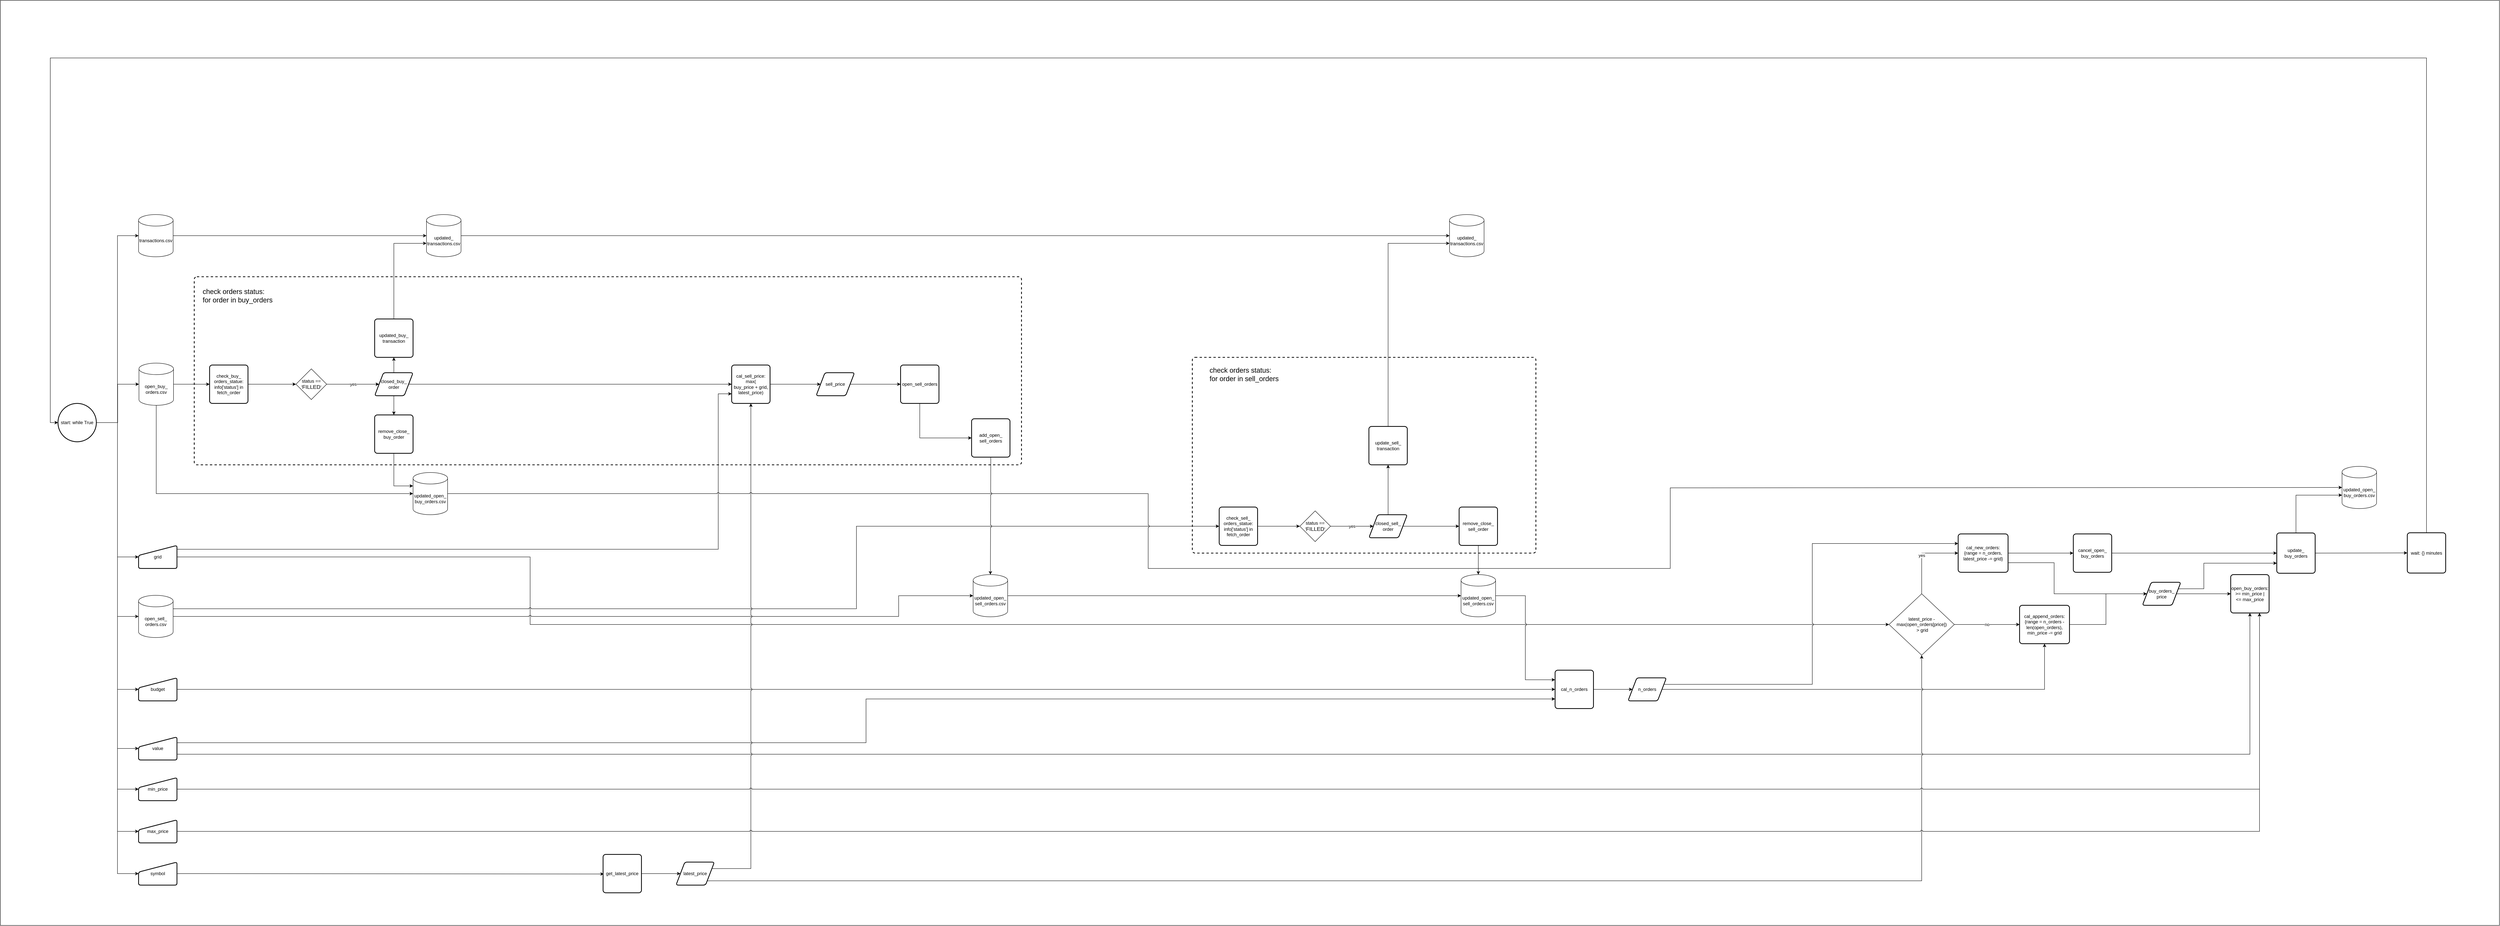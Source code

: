 <mxfile version="14.6.9" type="device"><diagram id="f5mVPfsXdtGENbM9XvMS" name="Page-1"><mxGraphModel dx="2310" dy="1952" grid="1" gridSize="10" guides="1" tooltips="1" connect="1" arrows="1" fold="1" page="1" pageScale="1" pageWidth="827" pageHeight="1169" math="0" shadow="0"><root><mxCell id="0"/><mxCell id="1" parent="0"/><mxCell id="9h_0IYDXSVExPguerDW6-75" value="" style="rounded=0;whiteSpace=wrap;html=1;" parent="1" vertex="1"><mxGeometry x="-60" y="-780" width="6510" height="2410" as="geometry"/></mxCell><mxCell id="5OpOtD_I8flMYm3MXkPd-127" value="" style="rounded=1;whiteSpace=wrap;html=1;absoluteArcSize=1;arcSize=14;strokeWidth=2;dashed=1;" parent="1" vertex="1"><mxGeometry x="3045" y="150" width="895" height="510" as="geometry"/></mxCell><mxCell id="5OpOtD_I8flMYm3MXkPd-48" value="" style="rounded=1;whiteSpace=wrap;html=1;absoluteArcSize=1;arcSize=14;strokeWidth=2;dashed=1;" parent="1" vertex="1"><mxGeometry x="445" y="-60" width="2155" height="490" as="geometry"/></mxCell><mxCell id="5OpOtD_I8flMYm3MXkPd-26" style="edgeStyle=orthogonalEdgeStyle;rounded=0;orthogonalLoop=1;jettySize=auto;html=1;exitX=1;exitY=0.25;exitDx=0;exitDy=0;entryX=0;entryY=0.75;entryDx=0;entryDy=0;" parent="1" source="H-YxS2hZJfycBOiEiJs1-59" target="7lfr4XU2orA8rDSMy-5t-47" edge="1"><mxGeometry relative="1" as="geometry"><Array as="points"><mxPoint x="400" y="650"/><mxPoint x="1810" y="650"/><mxPoint x="1810" y="245"/></Array></mxGeometry></mxCell><mxCell id="9h_0IYDXSVExPguerDW6-46" style="edgeStyle=orthogonalEdgeStyle;rounded=0;jumpStyle=arc;orthogonalLoop=1;jettySize=auto;html=1;exitX=1;exitY=0.5;exitDx=0;exitDy=0;entryX=0;entryY=0.5;entryDx=0;entryDy=0;" parent="1" source="H-YxS2hZJfycBOiEiJs1-59" target="9h_0IYDXSVExPguerDW6-41" edge="1"><mxGeometry relative="1" as="geometry"><Array as="points"><mxPoint x="1320" y="670"/><mxPoint x="1320" y="846"/></Array></mxGeometry></mxCell><mxCell id="H-YxS2hZJfycBOiEiJs1-59" value="grid" style="html=1;strokeWidth=2;shape=manualInput;whiteSpace=wrap;rounded=1;size=26;arcSize=11;" parent="1" vertex="1"><mxGeometry x="300" y="640" width="100" height="60" as="geometry"/></mxCell><mxCell id="7lfr4XU2orA8rDSMy-5t-11" style="edgeStyle=orthogonalEdgeStyle;rounded=0;orthogonalLoop=1;jettySize=auto;html=1;exitX=1;exitY=0.5;exitDx=0;exitDy=0;exitPerimeter=0;entryX=0;entryY=0.5;entryDx=0;entryDy=0;" parent="1" source="7lfr4XU2orA8rDSMy-5t-7" target="7lfr4XU2orA8rDSMy-5t-10" edge="1"><mxGeometry relative="1" as="geometry"/></mxCell><mxCell id="9h_0IYDXSVExPguerDW6-18" style="edgeStyle=orthogonalEdgeStyle;rounded=0;jumpStyle=arc;orthogonalLoop=1;jettySize=auto;html=1;exitX=0.5;exitY=1;exitDx=0;exitDy=0;exitPerimeter=0;entryX=0;entryY=0.5;entryDx=0;entryDy=0;entryPerimeter=0;" parent="1" source="7lfr4XU2orA8rDSMy-5t-7" target="9h_0IYDXSVExPguerDW6-12" edge="1"><mxGeometry relative="1" as="geometry"/></mxCell><mxCell id="7lfr4XU2orA8rDSMy-5t-7" value="open_buy_&lt;br&gt;orders.csv" style="shape=cylinder3;whiteSpace=wrap;html=1;boundedLbl=1;backgroundOutline=1;size=15;" parent="1" vertex="1"><mxGeometry x="301" y="165" width="90" height="110" as="geometry"/></mxCell><mxCell id="M30aGDG6GKs77SfI0vbl-20" style="edgeStyle=orthogonalEdgeStyle;rounded=0;orthogonalLoop=1;jettySize=auto;html=1;exitX=1;exitY=0.5;exitDx=0;exitDy=0;entryX=0;entryY=0.5;entryDx=0;entryDy=0;" parent="1" source="7lfr4XU2orA8rDSMy-5t-10" target="M30aGDG6GKs77SfI0vbl-19" edge="1"><mxGeometry relative="1" as="geometry"/></mxCell><mxCell id="7lfr4XU2orA8rDSMy-5t-10" value="check_buy_&lt;br&gt;orders_statue:&lt;br&gt;info['status'] in&lt;br&gt;fetch_order" style="rounded=1;whiteSpace=wrap;html=1;absoluteArcSize=1;arcSize=14;strokeWidth=2;" parent="1" vertex="1"><mxGeometry x="485" y="170" width="100" height="100" as="geometry"/></mxCell><mxCell id="5OpOtD_I8flMYm3MXkPd-81" style="edgeStyle=orthogonalEdgeStyle;rounded=0;jumpStyle=arc;orthogonalLoop=1;jettySize=auto;html=1;exitX=0.5;exitY=0;exitDx=0;exitDy=0;entryX=0.5;entryY=1;entryDx=0;entryDy=0;" parent="1" source="7lfr4XU2orA8rDSMy-5t-12" target="5OpOtD_I8flMYm3MXkPd-72" edge="1"><mxGeometry relative="1" as="geometry"/></mxCell><mxCell id="9h_0IYDXSVExPguerDW6-16" style="edgeStyle=orthogonalEdgeStyle;rounded=0;jumpStyle=arc;orthogonalLoop=1;jettySize=auto;html=1;exitX=0.5;exitY=1;exitDx=0;exitDy=0;entryX=0.5;entryY=0;entryDx=0;entryDy=0;" parent="1" source="7lfr4XU2orA8rDSMy-5t-12" target="9h_0IYDXSVExPguerDW6-13" edge="1"><mxGeometry relative="1" as="geometry"/></mxCell><mxCell id="_sNlen9qHOJflm99pNWJ-1" style="edgeStyle=orthogonalEdgeStyle;rounded=0;orthogonalLoop=1;jettySize=auto;html=1;exitX=1;exitY=0.5;exitDx=0;exitDy=0;entryX=0;entryY=0.5;entryDx=0;entryDy=0;" parent="1" source="7lfr4XU2orA8rDSMy-5t-12" target="7lfr4XU2orA8rDSMy-5t-47" edge="1"><mxGeometry relative="1" as="geometry"/></mxCell><mxCell id="7lfr4XU2orA8rDSMy-5t-12" value="&lt;span&gt;closed_buy&lt;/span&gt;&lt;span&gt;_&lt;br&gt;order&lt;/span&gt;" style="shape=parallelogram;html=1;strokeWidth=2;perimeter=parallelogramPerimeter;whiteSpace=wrap;rounded=1;arcSize=12;size=0.23;" parent="1" vertex="1"><mxGeometry x="915" y="190" width="100" height="60" as="geometry"/></mxCell><mxCell id="5OpOtD_I8flMYm3MXkPd-5" style="edgeStyle=orthogonalEdgeStyle;rounded=0;orthogonalLoop=1;jettySize=auto;html=1;exitX=1;exitY=0.5;exitDx=0;exitDy=0;" parent="1" source="7lfr4XU2orA8rDSMy-5t-47" target="5OpOtD_I8flMYm3MXkPd-4" edge="1"><mxGeometry relative="1" as="geometry"/></mxCell><mxCell id="7lfr4XU2orA8rDSMy-5t-47" value="cal_sell_price:&lt;br&gt;max(&lt;br&gt;buy_price + grid,&lt;br&gt;latest_price)" style="rounded=1;whiteSpace=wrap;html=1;absoluteArcSize=1;arcSize=14;strokeWidth=2;" parent="1" vertex="1"><mxGeometry x="1845" y="170" width="100" height="100" as="geometry"/></mxCell><mxCell id="M30aGDG6GKs77SfI0vbl-22" value="yes" style="edgeStyle=orthogonalEdgeStyle;rounded=0;orthogonalLoop=1;jettySize=auto;html=1;exitX=1;exitY=0.5;exitDx=0;exitDy=0;entryX=0;entryY=0.5;entryDx=0;entryDy=0;" parent="1" source="M30aGDG6GKs77SfI0vbl-19" target="7lfr4XU2orA8rDSMy-5t-12" edge="1"><mxGeometry relative="1" as="geometry"/></mxCell><mxCell id="M30aGDG6GKs77SfI0vbl-19" value="&lt;span&gt;status&amp;nbsp;&lt;/span&gt;&lt;span style=&quot;text-align: left&quot;&gt;== '&lt;/span&gt;&lt;span style=&quot;text-align: left ; font-size: 14px ; background-color: rgb(255 , 255 , 255)&quot;&gt;FILLED&lt;/span&gt;&lt;span style=&quot;text-align: left&quot;&gt;'&lt;/span&gt;&lt;span style=&quot;text-align: left&quot;&gt;&lt;br&gt;&lt;/span&gt;" style="rhombus;whiteSpace=wrap;html=1;" parent="1" vertex="1"><mxGeometry x="710" y="180" width="80" height="80" as="geometry"/></mxCell><mxCell id="5OpOtD_I8flMYm3MXkPd-30" style="edgeStyle=orthogonalEdgeStyle;rounded=0;orthogonalLoop=1;jettySize=auto;html=1;exitX=1;exitY=0.5;exitDx=0;exitDy=0;entryX=0;entryY=0.5;entryDx=0;entryDy=0;" parent="1" source="5OpOtD_I8flMYm3MXkPd-4" target="5OpOtD_I8flMYm3MXkPd-29" edge="1"><mxGeometry relative="1" as="geometry"/></mxCell><mxCell id="TJJ73Jh6fHnEuCJrn0eD-7" style="edgeStyle=orthogonalEdgeStyle;rounded=0;jumpStyle=arc;orthogonalLoop=1;jettySize=auto;html=1;exitX=0.5;exitY=1;exitDx=0;exitDy=0;entryX=0;entryY=0.5;entryDx=0;entryDy=0;" parent="1" source="5OpOtD_I8flMYm3MXkPd-29" target="TJJ73Jh6fHnEuCJrn0eD-6" edge="1"><mxGeometry relative="1" as="geometry"/></mxCell><mxCell id="5OpOtD_I8flMYm3MXkPd-4" value="sell_price" style="shape=parallelogram;html=1;strokeWidth=2;perimeter=parallelogramPerimeter;whiteSpace=wrap;rounded=1;arcSize=12;size=0.23;" parent="1" vertex="1"><mxGeometry x="2065" y="190" width="100" height="60" as="geometry"/></mxCell><mxCell id="5OpOtD_I8flMYm3MXkPd-28" style="edgeStyle=orthogonalEdgeStyle;rounded=0;orthogonalLoop=1;jettySize=auto;html=1;exitX=1;exitY=0.5;exitDx=0;exitDy=0;exitPerimeter=0;entryX=0;entryY=0.5;entryDx=0;entryDy=0;" parent="1" source="5OpOtD_I8flMYm3MXkPd-20" target="H-YxS2hZJfycBOiEiJs1-59" edge="1"><mxGeometry relative="1" as="geometry"><mxPoint x="300" y="400" as="targetPoint"/></mxGeometry></mxCell><mxCell id="5OpOtD_I8flMYm3MXkPd-60" style="edgeStyle=orthogonalEdgeStyle;rounded=0;jumpStyle=arc;orthogonalLoop=1;jettySize=auto;html=1;exitX=1;exitY=0.5;exitDx=0;exitDy=0;exitPerimeter=0;entryX=0;entryY=0.5;entryDx=0;entryDy=0;entryPerimeter=0;" parent="1" source="5OpOtD_I8flMYm3MXkPd-20" target="5OpOtD_I8flMYm3MXkPd-59" edge="1"><mxGeometry relative="1" as="geometry"><mxPoint x="300" y="845" as="targetPoint"/></mxGeometry></mxCell><mxCell id="5OpOtD_I8flMYm3MXkPd-79" style="edgeStyle=orthogonalEdgeStyle;rounded=0;jumpStyle=arc;orthogonalLoop=1;jettySize=auto;html=1;exitX=1;exitY=0.5;exitDx=0;exitDy=0;exitPerimeter=0;entryX=0;entryY=0.5;entryDx=0;entryDy=0;entryPerimeter=0;" parent="1" source="5OpOtD_I8flMYm3MXkPd-20" target="5OpOtD_I8flMYm3MXkPd-78" edge="1"><mxGeometry relative="1" as="geometry"><mxPoint x="300" y="-167" as="targetPoint"/></mxGeometry></mxCell><mxCell id="5OpOtD_I8flMYm3MXkPd-93" style="edgeStyle=orthogonalEdgeStyle;rounded=0;jumpStyle=arc;orthogonalLoop=1;jettySize=auto;html=1;exitX=1;exitY=0.5;exitDx=0;exitDy=0;exitPerimeter=0;entryX=0;entryY=0.5;entryDx=0;entryDy=0;" parent="1" source="5OpOtD_I8flMYm3MXkPd-20" target="5OpOtD_I8flMYm3MXkPd-92" edge="1"><mxGeometry relative="1" as="geometry"/></mxCell><mxCell id="5OpOtD_I8flMYm3MXkPd-110" style="edgeStyle=orthogonalEdgeStyle;rounded=0;jumpStyle=arc;orthogonalLoop=1;jettySize=auto;html=1;exitX=1;exitY=0.5;exitDx=0;exitDy=0;exitPerimeter=0;entryX=0;entryY=0.5;entryDx=0;entryDy=0;" parent="1" source="5OpOtD_I8flMYm3MXkPd-20" target="5OpOtD_I8flMYm3MXkPd-109" edge="1"><mxGeometry relative="1" as="geometry"/></mxCell><mxCell id="5OpOtD_I8flMYm3MXkPd-125" style="edgeStyle=orthogonalEdgeStyle;rounded=0;jumpStyle=arc;orthogonalLoop=1;jettySize=auto;html=1;exitX=1;exitY=0.5;exitDx=0;exitDy=0;exitPerimeter=0;entryX=0;entryY=0.5;entryDx=0;entryDy=0;" parent="1" source="5OpOtD_I8flMYm3MXkPd-20" target="5OpOtD_I8flMYm3MXkPd-123" edge="1"><mxGeometry relative="1" as="geometry"/></mxCell><mxCell id="5OpOtD_I8flMYm3MXkPd-132" style="edgeStyle=orthogonalEdgeStyle;rounded=0;jumpStyle=arc;orthogonalLoop=1;jettySize=auto;html=1;exitX=1;exitY=0.5;exitDx=0;exitDy=0;exitPerimeter=0;entryX=0;entryY=0.5;entryDx=0;entryDy=0;" parent="1" source="5OpOtD_I8flMYm3MXkPd-20" target="5OpOtD_I8flMYm3MXkPd-131" edge="1"><mxGeometry relative="1" as="geometry"/></mxCell><mxCell id="5OpOtD_I8flMYm3MXkPd-133" style="edgeStyle=orthogonalEdgeStyle;rounded=0;jumpStyle=arc;orthogonalLoop=1;jettySize=auto;html=1;exitX=1;exitY=0.5;exitDx=0;exitDy=0;exitPerimeter=0;entryX=0;entryY=0.5;entryDx=0;entryDy=0;" parent="1" source="5OpOtD_I8flMYm3MXkPd-20" target="5OpOtD_I8flMYm3MXkPd-129" edge="1"><mxGeometry relative="1" as="geometry"/></mxCell><mxCell id="9h_0IYDXSVExPguerDW6-20" style="edgeStyle=orthogonalEdgeStyle;rounded=0;jumpStyle=arc;orthogonalLoop=1;jettySize=auto;html=1;exitX=1;exitY=0.5;exitDx=0;exitDy=0;exitPerimeter=0;" parent="1" source="5OpOtD_I8flMYm3MXkPd-20" target="7lfr4XU2orA8rDSMy-5t-7" edge="1"><mxGeometry relative="1" as="geometry"/></mxCell><mxCell id="5OpOtD_I8flMYm3MXkPd-20" value="start: while True" style="strokeWidth=2;html=1;shape=mxgraph.flowchart.start_2;whiteSpace=wrap;" parent="1" vertex="1"><mxGeometry x="90" y="270" width="100" height="100" as="geometry"/></mxCell><mxCell id="5OpOtD_I8flMYm3MXkPd-29" value="open_sell_orders" style="rounded=1;whiteSpace=wrap;html=1;absoluteArcSize=1;arcSize=14;strokeWidth=2;" parent="1" vertex="1"><mxGeometry x="2285" y="170" width="100" height="100" as="geometry"/></mxCell><mxCell id="5OpOtD_I8flMYm3MXkPd-49" value="&lt;font style=&quot;font-size: 18px&quot;&gt;check orders status:&lt;br&gt;for order in buy_orders&lt;/font&gt;" style="text;html=1;strokeColor=none;fillColor=none;align=left;verticalAlign=middle;whiteSpace=wrap;rounded=0;dashed=1;" parent="1" vertex="1"><mxGeometry x="465" y="-50" width="210" height="80" as="geometry"/></mxCell><mxCell id="5OpOtD_I8flMYm3MXkPd-63" style="edgeStyle=orthogonalEdgeStyle;rounded=0;jumpStyle=arc;orthogonalLoop=1;jettySize=auto;html=1;exitX=1;exitY=0;exitDx=0;exitDy=35;exitPerimeter=0;entryX=0;entryY=0.5;entryDx=0;entryDy=0;" parent="1" source="5OpOtD_I8flMYm3MXkPd-59" target="5OpOtD_I8flMYm3MXkPd-62" edge="1"><mxGeometry relative="1" as="geometry"><Array as="points"><mxPoint x="2170" y="805"/><mxPoint x="2170" y="590"/></Array></mxGeometry></mxCell><mxCell id="TJJ73Jh6fHnEuCJrn0eD-10" style="edgeStyle=orthogonalEdgeStyle;rounded=0;jumpStyle=arc;orthogonalLoop=1;jettySize=auto;html=1;exitX=1;exitY=0.5;exitDx=0;exitDy=0;exitPerimeter=0;entryX=0;entryY=0.5;entryDx=0;entryDy=0;entryPerimeter=0;" parent="1" source="5OpOtD_I8flMYm3MXkPd-59" target="TJJ73Jh6fHnEuCJrn0eD-8" edge="1"><mxGeometry relative="1" as="geometry"><Array as="points"><mxPoint x="2280" y="825"/><mxPoint x="2280" y="771"/></Array></mxGeometry></mxCell><mxCell id="5OpOtD_I8flMYm3MXkPd-59" value="open_sell_&lt;br&gt;orders.csv" style="shape=cylinder3;whiteSpace=wrap;html=1;boundedLbl=1;backgroundOutline=1;size=15;" parent="1" vertex="1"><mxGeometry x="300" y="770" width="90" height="110" as="geometry"/></mxCell><mxCell id="5OpOtD_I8flMYm3MXkPd-65" style="edgeStyle=orthogonalEdgeStyle;rounded=0;jumpStyle=arc;orthogonalLoop=1;jettySize=auto;html=1;exitX=1;exitY=0.5;exitDx=0;exitDy=0;entryX=0;entryY=0.5;entryDx=0;entryDy=0;" parent="1" source="5OpOtD_I8flMYm3MXkPd-62" target="5OpOtD_I8flMYm3MXkPd-64" edge="1"><mxGeometry relative="1" as="geometry"/></mxCell><mxCell id="5OpOtD_I8flMYm3MXkPd-62" value="check_sell_&lt;br&gt;orders_statue:&lt;br&gt;info['status'] in&lt;br&gt;fetch_order" style="rounded=1;whiteSpace=wrap;html=1;absoluteArcSize=1;arcSize=14;strokeWidth=2;" parent="1" vertex="1"><mxGeometry x="3115" y="540" width="100" height="100" as="geometry"/></mxCell><mxCell id="5OpOtD_I8flMYm3MXkPd-67" value="yes" style="edgeStyle=orthogonalEdgeStyle;rounded=0;jumpStyle=arc;orthogonalLoop=1;jettySize=auto;html=1;exitX=1;exitY=0.5;exitDx=0;exitDy=0;entryX=0;entryY=0.5;entryDx=0;entryDy=0;" parent="1" source="5OpOtD_I8flMYm3MXkPd-64" target="5OpOtD_I8flMYm3MXkPd-66" edge="1"><mxGeometry relative="1" as="geometry"/></mxCell><mxCell id="5OpOtD_I8flMYm3MXkPd-64" value="&lt;span&gt;status&amp;nbsp;&lt;/span&gt;&lt;span style=&quot;text-align: left&quot;&gt;== '&lt;/span&gt;&lt;span style=&quot;text-align: left ; font-size: 14px ; background-color: rgb(255 , 255 , 255)&quot;&gt;FILLED&lt;/span&gt;&lt;span style=&quot;text-align: left&quot;&gt;'&lt;/span&gt;&lt;span style=&quot;text-align: left&quot;&gt;&lt;br&gt;&lt;/span&gt;" style="rhombus;whiteSpace=wrap;html=1;" parent="1" vertex="1"><mxGeometry x="3325" y="550" width="80" height="80" as="geometry"/></mxCell><mxCell id="9h_0IYDXSVExPguerDW6-11" style="edgeStyle=orthogonalEdgeStyle;rounded=0;jumpStyle=arc;orthogonalLoop=1;jettySize=auto;html=1;exitX=0.5;exitY=0;exitDx=0;exitDy=0;entryX=0.5;entryY=1;entryDx=0;entryDy=0;" parent="1" source="5OpOtD_I8flMYm3MXkPd-66" target="9h_0IYDXSVExPguerDW6-9" edge="1"><mxGeometry relative="1" as="geometry"/></mxCell><mxCell id="TJJ73Jh6fHnEuCJrn0eD-2" style="edgeStyle=orthogonalEdgeStyle;rounded=0;orthogonalLoop=1;jettySize=auto;html=1;exitX=1;exitY=0.5;exitDx=0;exitDy=0;entryX=0;entryY=0.5;entryDx=0;entryDy=0;" parent="1" source="5OpOtD_I8flMYm3MXkPd-66" target="TJJ73Jh6fHnEuCJrn0eD-1" edge="1"><mxGeometry relative="1" as="geometry"/></mxCell><mxCell id="5OpOtD_I8flMYm3MXkPd-66" value="&lt;span&gt;closed_sell&lt;/span&gt;&lt;span&gt;_&lt;br&gt;order&lt;/span&gt;" style="shape=parallelogram;html=1;strokeWidth=2;perimeter=parallelogramPerimeter;whiteSpace=wrap;rounded=1;arcSize=12;size=0.23;" parent="1" vertex="1"><mxGeometry x="3505" y="560" width="100" height="60" as="geometry"/></mxCell><mxCell id="5OpOtD_I8flMYm3MXkPd-83" style="edgeStyle=orthogonalEdgeStyle;rounded=0;jumpStyle=arc;orthogonalLoop=1;jettySize=auto;html=1;exitX=0.5;exitY=0;exitDx=0;exitDy=0;entryX=0;entryY=0;entryDx=0;entryDy=75;entryPerimeter=0;" parent="1" source="5OpOtD_I8flMYm3MXkPd-72" target="5OpOtD_I8flMYm3MXkPd-82" edge="1"><mxGeometry relative="1" as="geometry"/></mxCell><mxCell id="5OpOtD_I8flMYm3MXkPd-72" value="updated_buy_&lt;br&gt;transaction" style="rounded=1;whiteSpace=wrap;html=1;absoluteArcSize=1;arcSize=14;strokeWidth=2;" parent="1" vertex="1"><mxGeometry x="915" y="50" width="100" height="100" as="geometry"/></mxCell><mxCell id="5OpOtD_I8flMYm3MXkPd-84" style="edgeStyle=orthogonalEdgeStyle;rounded=0;jumpStyle=arc;orthogonalLoop=1;jettySize=auto;html=1;exitX=1;exitY=0.5;exitDx=0;exitDy=0;exitPerimeter=0;entryX=0;entryY=0.5;entryDx=0;entryDy=0;entryPerimeter=0;" parent="1" source="5OpOtD_I8flMYm3MXkPd-78" target="5OpOtD_I8flMYm3MXkPd-82" edge="1"><mxGeometry relative="1" as="geometry"/></mxCell><mxCell id="5OpOtD_I8flMYm3MXkPd-78" value="transactions.csv" style="shape=cylinder3;whiteSpace=wrap;html=1;boundedLbl=1;backgroundOutline=1;size=15;" parent="1" vertex="1"><mxGeometry x="300" y="-222" width="90" height="110" as="geometry"/></mxCell><mxCell id="5OpOtD_I8flMYm3MXkPd-86" style="edgeStyle=orthogonalEdgeStyle;rounded=0;jumpStyle=arc;orthogonalLoop=1;jettySize=auto;html=1;exitX=1;exitY=0.5;exitDx=0;exitDy=0;exitPerimeter=0;" parent="1" source="5OpOtD_I8flMYm3MXkPd-82" target="5OpOtD_I8flMYm3MXkPd-85" edge="1"><mxGeometry relative="1" as="geometry"/></mxCell><mxCell id="5OpOtD_I8flMYm3MXkPd-82" value="updated_&lt;br&gt;transactions.csv" style="shape=cylinder3;whiteSpace=wrap;html=1;boundedLbl=1;backgroundOutline=1;size=15;" parent="1" vertex="1"><mxGeometry x="1050" y="-222" width="90" height="110" as="geometry"/></mxCell><mxCell id="5OpOtD_I8flMYm3MXkPd-85" value="updated_&lt;br&gt;transactions.csv" style="shape=cylinder3;whiteSpace=wrap;html=1;boundedLbl=1;backgroundOutline=1;size=15;" parent="1" vertex="1"><mxGeometry x="3715" y="-222" width="90" height="110" as="geometry"/></mxCell><mxCell id="5OpOtD_I8flMYm3MXkPd-106" style="edgeStyle=orthogonalEdgeStyle;rounded=0;jumpStyle=arc;orthogonalLoop=1;jettySize=auto;html=1;exitX=1;exitY=0.5;exitDx=0;exitDy=0;entryX=0;entryY=0.5;entryDx=0;entryDy=0;" parent="1" source="5OpOtD_I8flMYm3MXkPd-92" target="5OpOtD_I8flMYm3MXkPd-94" edge="1"><mxGeometry relative="1" as="geometry"/></mxCell><mxCell id="5OpOtD_I8flMYm3MXkPd-92" value="budget" style="html=1;strokeWidth=2;shape=manualInput;whiteSpace=wrap;rounded=1;size=26;arcSize=11;" parent="1" vertex="1"><mxGeometry x="300" y="985" width="100" height="60" as="geometry"/></mxCell><mxCell id="5OpOtD_I8flMYm3MXkPd-108" style="edgeStyle=orthogonalEdgeStyle;rounded=0;jumpStyle=arc;orthogonalLoop=1;jettySize=auto;html=1;exitX=1;exitY=0.5;exitDx=0;exitDy=0;" parent="1" source="5OpOtD_I8flMYm3MXkPd-94" target="5OpOtD_I8flMYm3MXkPd-107" edge="1"><mxGeometry relative="1" as="geometry"/></mxCell><mxCell id="5OpOtD_I8flMYm3MXkPd-94" value="cal_n_orders" style="rounded=1;whiteSpace=wrap;html=1;absoluteArcSize=1;arcSize=14;strokeWidth=2;" parent="1" vertex="1"><mxGeometry x="3990" y="965" width="100" height="100" as="geometry"/></mxCell><mxCell id="8P7wISDKYQx9xmYXtC1a-3" style="edgeStyle=orthogonalEdgeStyle;rounded=0;orthogonalLoop=1;jettySize=auto;html=1;exitX=1;exitY=0.5;exitDx=0;exitDy=0;entryX=0.5;entryY=1;entryDx=0;entryDy=0;jumpStyle=arc;" parent="1" source="5OpOtD_I8flMYm3MXkPd-107" target="9h_0IYDXSVExPguerDW6-50" edge="1"><mxGeometry relative="1" as="geometry"/></mxCell><mxCell id="8P7wISDKYQx9xmYXtC1a-4" style="edgeStyle=orthogonalEdgeStyle;rounded=0;orthogonalLoop=1;jettySize=auto;html=1;exitX=1;exitY=0.25;exitDx=0;exitDy=0;entryX=0;entryY=0.25;entryDx=0;entryDy=0;jumpStyle=arc;" parent="1" source="5OpOtD_I8flMYm3MXkPd-107" target="9h_0IYDXSVExPguerDW6-48" edge="1"><mxGeometry relative="1" as="geometry"/></mxCell><mxCell id="5OpOtD_I8flMYm3MXkPd-107" value="n_orders" style="shape=parallelogram;html=1;strokeWidth=2;perimeter=parallelogramPerimeter;whiteSpace=wrap;rounded=1;arcSize=12;size=0.23;" parent="1" vertex="1"><mxGeometry x="4180" y="985" width="100" height="60" as="geometry"/></mxCell><mxCell id="9h_0IYDXSVExPguerDW6-19" style="edgeStyle=orthogonalEdgeStyle;rounded=0;jumpStyle=arc;orthogonalLoop=1;jettySize=auto;html=1;exitX=1;exitY=0.5;exitDx=0;exitDy=0;entryX=0.02;entryY=0.51;entryDx=0;entryDy=0;entryPerimeter=0;" parent="1" source="5OpOtD_I8flMYm3MXkPd-129" target="5OpOtD_I8flMYm3MXkPd-111" edge="1"><mxGeometry relative="1" as="geometry"/></mxCell><mxCell id="9h_0IYDXSVExPguerDW6-35" style="edgeStyle=orthogonalEdgeStyle;rounded=0;jumpStyle=arc;orthogonalLoop=1;jettySize=auto;html=1;exitX=1;exitY=0.25;exitDx=0;exitDy=0;entryX=0;entryY=0.75;entryDx=0;entryDy=0;" parent="1" source="5OpOtD_I8flMYm3MXkPd-109" target="5OpOtD_I8flMYm3MXkPd-94" edge="1"><mxGeometry relative="1" as="geometry"/></mxCell><mxCell id="8P7wISDKYQx9xmYXtC1a-5" style="edgeStyle=orthogonalEdgeStyle;rounded=0;jumpStyle=arc;orthogonalLoop=1;jettySize=auto;html=1;exitX=1;exitY=0.75;exitDx=0;exitDy=0;entryX=0.5;entryY=1;entryDx=0;entryDy=0;" parent="1" source="5OpOtD_I8flMYm3MXkPd-109" target="9h_0IYDXSVExPguerDW6-60" edge="1"><mxGeometry relative="1" as="geometry"/></mxCell><mxCell id="5OpOtD_I8flMYm3MXkPd-109" value="value" style="html=1;strokeWidth=2;shape=manualInput;whiteSpace=wrap;rounded=1;size=26;arcSize=11;" parent="1" vertex="1"><mxGeometry x="300" y="1139" width="100" height="60" as="geometry"/></mxCell><mxCell id="9h_0IYDXSVExPguerDW6-28" style="edgeStyle=orthogonalEdgeStyle;rounded=0;jumpStyle=arc;orthogonalLoop=1;jettySize=auto;html=1;exitX=1;exitY=0.5;exitDx=0;exitDy=0;entryX=0;entryY=0.5;entryDx=0;entryDy=0;" parent="1" source="5OpOtD_I8flMYm3MXkPd-111" target="5OpOtD_I8flMYm3MXkPd-113" edge="1"><mxGeometry relative="1" as="geometry"/></mxCell><mxCell id="5OpOtD_I8flMYm3MXkPd-111" value="get_latest_price" style="rounded=1;whiteSpace=wrap;html=1;absoluteArcSize=1;arcSize=14;strokeWidth=2;" parent="1" vertex="1"><mxGeometry x="1510" y="1445" width="100" height="100" as="geometry"/></mxCell><mxCell id="9h_0IYDXSVExPguerDW6-43" style="edgeStyle=orthogonalEdgeStyle;rounded=0;jumpStyle=arc;orthogonalLoop=1;jettySize=auto;html=1;exitX=1;exitY=1;exitDx=0;exitDy=0;entryX=0.5;entryY=1;entryDx=0;entryDy=0;" parent="1" source="5OpOtD_I8flMYm3MXkPd-113" target="9h_0IYDXSVExPguerDW6-41" edge="1"><mxGeometry relative="1" as="geometry"/></mxCell><mxCell id="r0QVQ11g4yhep_u141rg-2" style="edgeStyle=orthogonalEdgeStyle;rounded=0;orthogonalLoop=1;jettySize=auto;html=1;exitX=1;exitY=0.25;exitDx=0;exitDy=0;jumpStyle=arc;" parent="1" source="5OpOtD_I8flMYm3MXkPd-113" target="7lfr4XU2orA8rDSMy-5t-47" edge="1"><mxGeometry relative="1" as="geometry"/></mxCell><mxCell id="5OpOtD_I8flMYm3MXkPd-113" value="latest_price" style="shape=parallelogram;html=1;strokeWidth=2;perimeter=parallelogramPerimeter;whiteSpace=wrap;rounded=1;arcSize=12;size=0.23;" parent="1" vertex="1"><mxGeometry x="1700" y="1465" width="100" height="60" as="geometry"/></mxCell><mxCell id="8P7wISDKYQx9xmYXtC1a-7" style="edgeStyle=orthogonalEdgeStyle;rounded=0;jumpStyle=arc;orthogonalLoop=1;jettySize=auto;html=1;exitX=1;exitY=0.5;exitDx=0;exitDy=0;entryX=0.75;entryY=1;entryDx=0;entryDy=0;" parent="1" source="5OpOtD_I8flMYm3MXkPd-123" target="9h_0IYDXSVExPguerDW6-60" edge="1"><mxGeometry relative="1" as="geometry"/></mxCell><mxCell id="5OpOtD_I8flMYm3MXkPd-123" value="&lt;span&gt;min_price&lt;/span&gt;" style="html=1;strokeWidth=2;shape=manualInput;whiteSpace=wrap;rounded=1;size=26;arcSize=11;" parent="1" vertex="1"><mxGeometry x="300" y="1245" width="100" height="60" as="geometry"/></mxCell><mxCell id="5OpOtD_I8flMYm3MXkPd-128" value="&lt;div style=&quot;text-align: left&quot;&gt;&lt;span style=&quot;font-size: 18px&quot;&gt;check orders status:&lt;/span&gt;&lt;/div&gt;&lt;span style=&quot;font-size: 18px ; text-align: left&quot;&gt;for order in sell_orders&lt;/span&gt;" style="text;html=1;strokeColor=none;fillColor=none;align=center;verticalAlign=middle;whiteSpace=wrap;rounded=0;dashed=1;" parent="1" vertex="1"><mxGeometry x="3075" y="170" width="210" height="50" as="geometry"/></mxCell><mxCell id="5OpOtD_I8flMYm3MXkPd-129" value="symbol" style="html=1;strokeWidth=2;shape=manualInput;whiteSpace=wrap;rounded=1;size=26;arcSize=11;" parent="1" vertex="1"><mxGeometry x="300" y="1465" width="100" height="60" as="geometry"/></mxCell><mxCell id="8P7wISDKYQx9xmYXtC1a-8" style="edgeStyle=orthogonalEdgeStyle;rounded=0;jumpStyle=arc;orthogonalLoop=1;jettySize=auto;html=1;exitX=1;exitY=0.5;exitDx=0;exitDy=0;entryX=0.75;entryY=1;entryDx=0;entryDy=0;" parent="1" source="5OpOtD_I8flMYm3MXkPd-131" target="9h_0IYDXSVExPguerDW6-60" edge="1"><mxGeometry relative="1" as="geometry"/></mxCell><mxCell id="5OpOtD_I8flMYm3MXkPd-131" value="&lt;span&gt;max_price&lt;/span&gt;" style="html=1;strokeWidth=2;shape=manualInput;whiteSpace=wrap;rounded=1;size=26;arcSize=11;" parent="1" vertex="1"><mxGeometry x="300" y="1355" width="100" height="60" as="geometry"/></mxCell><mxCell id="v2z5KSntXCWE5RHU_ohT-1" style="edgeStyle=orthogonalEdgeStyle;rounded=0;orthogonalLoop=1;jettySize=auto;html=1;exitX=0.5;exitY=0;exitDx=0;exitDy=0;entryX=0;entryY=0;entryDx=0;entryDy=75;entryPerimeter=0;" parent="1" source="9h_0IYDXSVExPguerDW6-9" target="5OpOtD_I8flMYm3MXkPd-85" edge="1"><mxGeometry relative="1" as="geometry"/></mxCell><mxCell id="9h_0IYDXSVExPguerDW6-9" value="update_sell_&lt;br&gt;transaction" style="rounded=1;whiteSpace=wrap;html=1;absoluteArcSize=1;arcSize=14;strokeWidth=2;" parent="1" vertex="1"><mxGeometry x="3505" y="330" width="100" height="100" as="geometry"/></mxCell><mxCell id="9h_0IYDXSVExPguerDW6-57" style="edgeStyle=orthogonalEdgeStyle;rounded=0;jumpStyle=arc;orthogonalLoop=1;jettySize=auto;html=1;exitX=1;exitY=0.5;exitDx=0;exitDy=0;exitPerimeter=0;entryX=0;entryY=0.5;entryDx=0;entryDy=0;entryPerimeter=0;" parent="1" source="9h_0IYDXSVExPguerDW6-12" target="9h_0IYDXSVExPguerDW6-56" edge="1"><mxGeometry relative="1" as="geometry"><Array as="points"><mxPoint x="2930" y="505"/><mxPoint x="2930" y="700"/><mxPoint x="4290" y="700"/><mxPoint x="4290" y="490"/><mxPoint x="5580" y="490"/></Array></mxGeometry></mxCell><mxCell id="9h_0IYDXSVExPguerDW6-12" value="updated_open_&lt;br&gt;buy_orders.csv" style="shape=cylinder3;whiteSpace=wrap;html=1;boundedLbl=1;backgroundOutline=1;size=15;" parent="1" vertex="1"><mxGeometry x="1015" y="450" width="90" height="110" as="geometry"/></mxCell><mxCell id="9h_0IYDXSVExPguerDW6-21" style="edgeStyle=orthogonalEdgeStyle;rounded=0;jumpStyle=arc;orthogonalLoop=1;jettySize=auto;html=1;exitX=0.5;exitY=1;exitDx=0;exitDy=0;entryX=0;entryY=0;entryDx=0;entryDy=35;entryPerimeter=0;" parent="1" source="9h_0IYDXSVExPguerDW6-13" target="9h_0IYDXSVExPguerDW6-12" edge="1"><mxGeometry relative="1" as="geometry"/></mxCell><mxCell id="9h_0IYDXSVExPguerDW6-13" value="remove_close_&lt;br&gt;buy_order" style="rounded=1;whiteSpace=wrap;html=1;absoluteArcSize=1;arcSize=14;strokeWidth=2;" parent="1" vertex="1"><mxGeometry x="915" y="300" width="100" height="100" as="geometry"/></mxCell><mxCell id="9h_0IYDXSVExPguerDW6-49" value="yes" style="edgeStyle=orthogonalEdgeStyle;rounded=0;jumpStyle=arc;orthogonalLoop=1;jettySize=auto;html=1;exitX=0.5;exitY=0;exitDx=0;exitDy=0;entryX=0;entryY=0.5;entryDx=0;entryDy=0;" parent="1" source="9h_0IYDXSVExPguerDW6-41" target="9h_0IYDXSVExPguerDW6-48" edge="1"><mxGeometry relative="1" as="geometry"/></mxCell><mxCell id="9h_0IYDXSVExPguerDW6-51" value="no" style="edgeStyle=orthogonalEdgeStyle;rounded=0;jumpStyle=arc;orthogonalLoop=1;jettySize=auto;html=1;exitX=1;exitY=0.5;exitDx=0;exitDy=0;" parent="1" source="9h_0IYDXSVExPguerDW6-41" target="9h_0IYDXSVExPguerDW6-50" edge="1"><mxGeometry relative="1" as="geometry"/></mxCell><mxCell id="9h_0IYDXSVExPguerDW6-41" value="latest_price -&lt;br&gt;max(open_orders[price])&lt;br&gt;&amp;nbsp;&amp;gt; grid" style="rhombus;whiteSpace=wrap;html=1;" parent="1" vertex="1"><mxGeometry x="4860" y="766" width="170" height="160" as="geometry"/></mxCell><mxCell id="9h_0IYDXSVExPguerDW6-62" style="edgeStyle=orthogonalEdgeStyle;rounded=0;jumpStyle=arc;orthogonalLoop=1;jettySize=auto;html=1;exitX=1;exitY=0.5;exitDx=0;exitDy=0;" parent="1" source="9h_0IYDXSVExPguerDW6-48" target="9h_0IYDXSVExPguerDW6-59" edge="1"><mxGeometry relative="1" as="geometry"/></mxCell><mxCell id="9h_0IYDXSVExPguerDW6-65" style="edgeStyle=orthogonalEdgeStyle;rounded=0;jumpStyle=arc;orthogonalLoop=1;jettySize=auto;html=1;exitX=1;exitY=0.75;exitDx=0;exitDy=0;entryX=0;entryY=0.5;entryDx=0;entryDy=0;" parent="1" source="9h_0IYDXSVExPguerDW6-48" target="9h_0IYDXSVExPguerDW6-52" edge="1"><mxGeometry relative="1" as="geometry"><Array as="points"><mxPoint x="5290" y="685"/><mxPoint x="5290" y="766"/></Array></mxGeometry></mxCell><mxCell id="9h_0IYDXSVExPguerDW6-48" value="cal_new_orders:&lt;br&gt;{range = n_orders,&lt;br&gt;latest_price -= grid}" style="rounded=1;whiteSpace=wrap;html=1;absoluteArcSize=1;arcSize=14;strokeWidth=2;" parent="1" vertex="1"><mxGeometry x="5040" y="610" width="130" height="100" as="geometry"/></mxCell><mxCell id="9h_0IYDXSVExPguerDW6-64" style="edgeStyle=orthogonalEdgeStyle;rounded=0;jumpStyle=arc;orthogonalLoop=1;jettySize=auto;html=1;exitX=1;exitY=0.5;exitDx=0;exitDy=0;" parent="1" source="9h_0IYDXSVExPguerDW6-50" target="9h_0IYDXSVExPguerDW6-52" edge="1"><mxGeometry relative="1" as="geometry"/></mxCell><mxCell id="9h_0IYDXSVExPguerDW6-50" value="cal_append_orders:&lt;br&gt;{range = n_orders -&lt;br&gt;len(open_orders),&lt;br&gt;min_price -= grid" style="rounded=1;whiteSpace=wrap;html=1;absoluteArcSize=1;arcSize=14;strokeWidth=2;" parent="1" vertex="1"><mxGeometry x="5200" y="796" width="130" height="100" as="geometry"/></mxCell><mxCell id="9h_0IYDXSVExPguerDW6-66" style="edgeStyle=orthogonalEdgeStyle;rounded=0;jumpStyle=arc;orthogonalLoop=1;jettySize=auto;html=1;exitX=1;exitY=0.5;exitDx=0;exitDy=0;entryX=0;entryY=0.5;entryDx=0;entryDy=0;" parent="1" source="9h_0IYDXSVExPguerDW6-52" target="9h_0IYDXSVExPguerDW6-60" edge="1"><mxGeometry relative="1" as="geometry"/></mxCell><mxCell id="v2z5KSntXCWE5RHU_ohT-4" style="edgeStyle=orthogonalEdgeStyle;rounded=0;orthogonalLoop=1;jettySize=auto;html=1;exitX=1;exitY=0.25;exitDx=0;exitDy=0;entryX=0;entryY=0.75;entryDx=0;entryDy=0;" parent="1" source="9h_0IYDXSVExPguerDW6-52" target="9h_0IYDXSVExPguerDW6-58" edge="1"><mxGeometry relative="1" as="geometry"><Array as="points"><mxPoint x="5680" y="753"/><mxPoint x="5680" y="686"/></Array></mxGeometry></mxCell><mxCell id="9h_0IYDXSVExPguerDW6-52" value="buy_orders_&lt;br&gt;price" style="shape=parallelogram;html=1;strokeWidth=2;perimeter=parallelogramPerimeter;whiteSpace=wrap;rounded=1;arcSize=12;size=0.23;" parent="1" vertex="1"><mxGeometry x="5520" y="736" width="100" height="60" as="geometry"/></mxCell><mxCell id="9h_0IYDXSVExPguerDW6-56" value="updated_open_&lt;br&gt;buy_orders.csv" style="shape=cylinder3;whiteSpace=wrap;html=1;boundedLbl=1;backgroundOutline=1;size=15;" parent="1" vertex="1"><mxGeometry x="6040" y="434" width="90" height="110" as="geometry"/></mxCell><mxCell id="9h_0IYDXSVExPguerDW6-67" style="edgeStyle=orthogonalEdgeStyle;rounded=0;jumpStyle=arc;orthogonalLoop=1;jettySize=auto;html=1;exitX=0.5;exitY=0;exitDx=0;exitDy=0;entryX=0;entryY=0;entryDx=0;entryDy=75;entryPerimeter=0;" parent="1" source="9h_0IYDXSVExPguerDW6-58" target="9h_0IYDXSVExPguerDW6-56" edge="1"><mxGeometry relative="1" as="geometry"/></mxCell><mxCell id="9h_0IYDXSVExPguerDW6-72" style="edgeStyle=orthogonalEdgeStyle;rounded=0;jumpStyle=arc;orthogonalLoop=1;jettySize=auto;html=1;exitX=1;exitY=0.5;exitDx=0;exitDy=0;entryX=0;entryY=0.5;entryDx=0;entryDy=0;" parent="1" source="9h_0IYDXSVExPguerDW6-58" target="9h_0IYDXSVExPguerDW6-70" edge="1"><mxGeometry relative="1" as="geometry"/></mxCell><mxCell id="9h_0IYDXSVExPguerDW6-58" value="update_&lt;br&gt;buy_orders" style="rounded=1;whiteSpace=wrap;html=1;absoluteArcSize=1;arcSize=14;strokeWidth=2;" parent="1" vertex="1"><mxGeometry x="5870" y="607.5" width="100" height="105" as="geometry"/></mxCell><mxCell id="9h_0IYDXSVExPguerDW6-68" style="edgeStyle=orthogonalEdgeStyle;rounded=0;jumpStyle=arc;orthogonalLoop=1;jettySize=auto;html=1;exitX=1;exitY=0.5;exitDx=0;exitDy=0;entryX=0;entryY=0.5;entryDx=0;entryDy=0;" parent="1" source="9h_0IYDXSVExPguerDW6-59" target="9h_0IYDXSVExPguerDW6-58" edge="1"><mxGeometry relative="1" as="geometry"/></mxCell><mxCell id="9h_0IYDXSVExPguerDW6-59" value="cancel_open_&lt;br&gt;buy_orders" style="rounded=1;whiteSpace=wrap;html=1;absoluteArcSize=1;arcSize=14;strokeWidth=2;" parent="1" vertex="1"><mxGeometry x="5340" y="610" width="100" height="100" as="geometry"/></mxCell><mxCell id="9h_0IYDXSVExPguerDW6-60" value="open_buy_orders:&lt;br&gt;&amp;gt;= min_price |&lt;br&gt;&amp;lt;= max_price" style="rounded=1;whiteSpace=wrap;html=1;absoluteArcSize=1;arcSize=14;strokeWidth=2;" parent="1" vertex="1"><mxGeometry x="5750" y="716" width="100" height="100" as="geometry"/></mxCell><mxCell id="9h_0IYDXSVExPguerDW6-73" style="edgeStyle=orthogonalEdgeStyle;rounded=0;jumpStyle=arc;orthogonalLoop=1;jettySize=auto;html=1;exitX=0.5;exitY=0;exitDx=0;exitDy=0;entryX=0;entryY=0.5;entryDx=0;entryDy=0;entryPerimeter=0;" parent="1" source="9h_0IYDXSVExPguerDW6-70" target="5OpOtD_I8flMYm3MXkPd-20" edge="1"><mxGeometry relative="1" as="geometry"><Array as="points"><mxPoint x="6260" y="-630"/><mxPoint x="70" y="-630"/><mxPoint x="70" y="320"/></Array></mxGeometry></mxCell><mxCell id="9h_0IYDXSVExPguerDW6-70" value="wait: {} minutes" style="rounded=1;whiteSpace=wrap;html=1;absoluteArcSize=1;arcSize=14;strokeWidth=2;" parent="1" vertex="1"><mxGeometry x="6210" y="607" width="100" height="105" as="geometry"/></mxCell><mxCell id="TJJ73Jh6fHnEuCJrn0eD-4" style="edgeStyle=orthogonalEdgeStyle;rounded=0;orthogonalLoop=1;jettySize=auto;html=1;exitX=0.5;exitY=1;exitDx=0;exitDy=0;entryX=0.5;entryY=0;entryDx=0;entryDy=0;entryPerimeter=0;" parent="1" source="TJJ73Jh6fHnEuCJrn0eD-1" target="TJJ73Jh6fHnEuCJrn0eD-3" edge="1"><mxGeometry relative="1" as="geometry"/></mxCell><mxCell id="TJJ73Jh6fHnEuCJrn0eD-1" value="remove_close_&lt;br&gt;sell_order" style="rounded=1;whiteSpace=wrap;html=1;absoluteArcSize=1;arcSize=14;strokeWidth=2;" parent="1" vertex="1"><mxGeometry x="3740" y="540" width="100" height="100" as="geometry"/></mxCell><mxCell id="TJJ73Jh6fHnEuCJrn0eD-12" style="edgeStyle=orthogonalEdgeStyle;rounded=0;jumpStyle=arc;orthogonalLoop=1;jettySize=auto;html=1;entryX=0;entryY=0.25;entryDx=0;entryDy=0;" parent="1" source="TJJ73Jh6fHnEuCJrn0eD-3" target="5OpOtD_I8flMYm3MXkPd-94" edge="1"><mxGeometry relative="1" as="geometry"/></mxCell><mxCell id="TJJ73Jh6fHnEuCJrn0eD-3" value="updated_open_&lt;br&gt;sell_orders.csv" style="shape=cylinder3;whiteSpace=wrap;html=1;boundedLbl=1;backgroundOutline=1;size=15;" parent="1" vertex="1"><mxGeometry x="3745" y="716" width="90" height="110" as="geometry"/></mxCell><mxCell id="TJJ73Jh6fHnEuCJrn0eD-9" style="edgeStyle=orthogonalEdgeStyle;rounded=0;jumpStyle=arc;orthogonalLoop=1;jettySize=auto;html=1;exitX=0.5;exitY=1;exitDx=0;exitDy=0;entryX=0.5;entryY=0;entryDx=0;entryDy=0;entryPerimeter=0;" parent="1" source="TJJ73Jh6fHnEuCJrn0eD-6" target="TJJ73Jh6fHnEuCJrn0eD-8" edge="1"><mxGeometry relative="1" as="geometry"/></mxCell><mxCell id="TJJ73Jh6fHnEuCJrn0eD-6" value="add_open_&lt;br&gt;sell_orders" style="rounded=1;whiteSpace=wrap;html=1;absoluteArcSize=1;arcSize=14;strokeWidth=2;" parent="1" vertex="1"><mxGeometry x="2470" y="310" width="100" height="100" as="geometry"/></mxCell><mxCell id="TJJ73Jh6fHnEuCJrn0eD-11" style="edgeStyle=orthogonalEdgeStyle;rounded=0;jumpStyle=arc;orthogonalLoop=1;jettySize=auto;html=1;exitX=1;exitY=0.5;exitDx=0;exitDy=0;exitPerimeter=0;" parent="1" source="TJJ73Jh6fHnEuCJrn0eD-8" target="TJJ73Jh6fHnEuCJrn0eD-3" edge="1"><mxGeometry relative="1" as="geometry"/></mxCell><mxCell id="TJJ73Jh6fHnEuCJrn0eD-8" value="updated_open_&lt;br&gt;sell_orders.csv" style="shape=cylinder3;whiteSpace=wrap;html=1;boundedLbl=1;backgroundOutline=1;size=15;" parent="1" vertex="1"><mxGeometry x="2474" y="716" width="90" height="110" as="geometry"/></mxCell></root></mxGraphModel></diagram></mxfile>